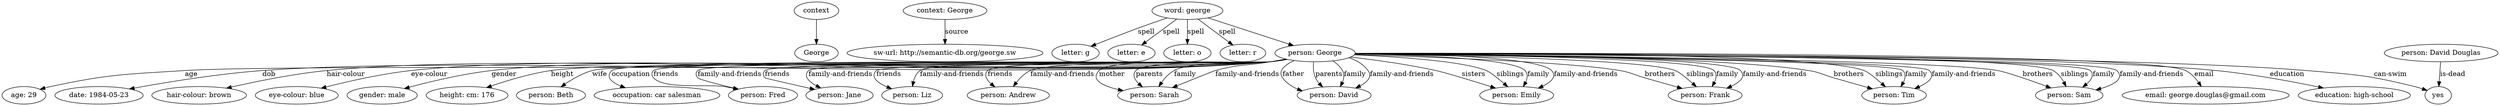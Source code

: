 digraph g {
"context" -> "George"
"context: George" -> "sw-url: http://semantic-db.org/george.sw" [label="source",arrowhead=normal]
"word: george" -> "letter: g" [label="spell",arrowhead=normal]
"word: george" -> "letter: e" [label="spell",arrowhead=normal]
"word: george" -> "letter: o" [label="spell",arrowhead=normal]
"word: george" -> "letter: r" [label="spell",arrowhead=normal]
"word: george" -> "person: George" [label="",arrowhead=normal]
"person: George" -> "age: 29" [label="age",arrowhead=normal]
"person: George" -> "date: 1984-05-23" [label="dob",arrowhead=normal]
"person: George" -> "hair-colour: brown" [label="hair-colour",arrowhead=normal]
"person: George" -> "eye-colour: blue" [label="eye-colour",arrowhead=normal]
"person: George" -> "gender: male" [label="gender",arrowhead=normal]
"person: George" -> "height: cm: 176" [label="height",arrowhead=normal]
"person: George" -> "person: Beth" [label="wife",arrowhead=normal]
"person: George" -> "occupation: car salesman" [label="occupation",arrowhead=normal]
"person: George" -> "person: Fred" [label="friends",arrowhead=normal]
"person: George" -> "person: Jane" [label="friends",arrowhead=normal]
"person: George" -> "person: Liz" [label="friends",arrowhead=normal]
"person: George" -> "person: Andrew" [label="friends",arrowhead=normal]
"person: George" -> "person: Sarah" [label="mother",arrowhead=normal]
"person: George" -> "person: David" [label="father",arrowhead=normal]
"person: George" -> "person: Emily" [label="sisters",arrowhead=normal]
"person: George" -> "person: Frank" [label="brothers",arrowhead=normal]
"person: George" -> "person: Tim" [label="brothers",arrowhead=normal]
"person: George" -> "person: Sam" [label="brothers",arrowhead=normal]
"person: George" -> "person: Frank" [label="siblings",arrowhead=normal]
"person: George" -> "person: Tim" [label="siblings",arrowhead=normal]
"person: George" -> "person: Sam" [label="siblings",arrowhead=normal]
"person: George" -> "person: Emily" [label="siblings",arrowhead=normal]
"person: George" -> "person: Sarah" [label="parents",arrowhead=normal]
"person: George" -> "person: David" [label="parents",arrowhead=normal]
"person: George" -> "person: Sarah" [label="family",arrowhead=normal]
"person: George" -> "person: David" [label="family",arrowhead=normal]
"person: George" -> "person: Frank" [label="family",arrowhead=normal]
"person: George" -> "person: Tim" [label="family",arrowhead=normal]
"person: George" -> "person: Sam" [label="family",arrowhead=normal]
"person: George" -> "person: Emily" [label="family",arrowhead=normal]
"person: George" -> "person: Sarah" [label="family-and-friends",arrowhead=normal]
"person: George" -> "person: David" [label="family-and-friends",arrowhead=normal]
"person: George" -> "person: Frank" [label="family-and-friends",arrowhead=normal]
"person: George" -> "person: Tim" [label="family-and-friends",arrowhead=normal]
"person: George" -> "person: Sam" [label="family-and-friends",arrowhead=normal]
"person: George" -> "person: Emily" [label="family-and-friends",arrowhead=normal]
"person: George" -> "person: Fred" [label="family-and-friends",arrowhead=normal]
"person: George" -> "person: Jane" [label="family-and-friends",arrowhead=normal]
"person: George" -> "person: Liz" [label="family-and-friends",arrowhead=normal]
"person: George" -> "person: Andrew" [label="family-and-friends",arrowhead=normal]
"person: George" -> "email: george.douglas@gmail.com" [label="email",arrowhead=normal]
"person: George" -> "education: high-school" [label="education",arrowhead=normal]
"person: George" -> "yes" [label="can-swim",arrowhead=normal]
"person: David Douglas" -> "yes" [label="is-dead",arrowhead=normal]
}
